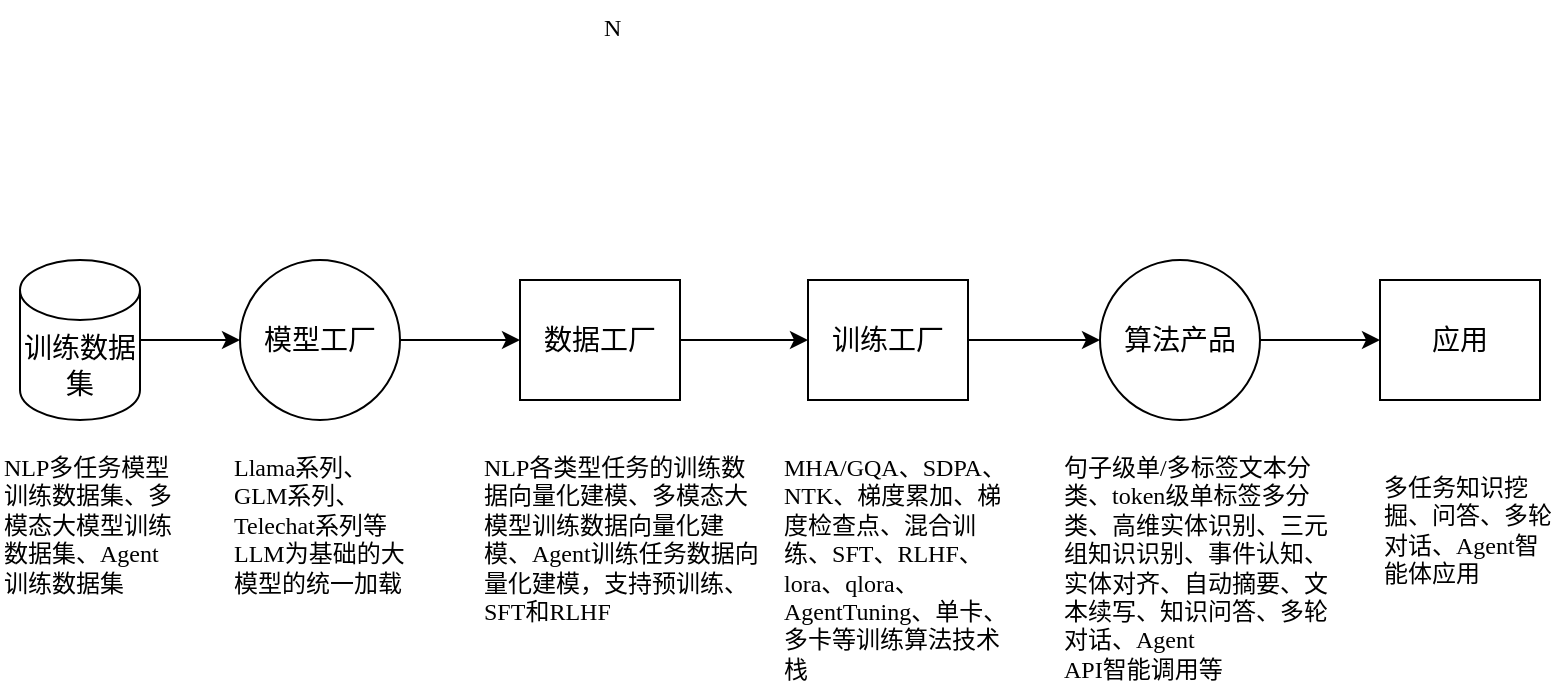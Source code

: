 <mxfile version="24.1.0" type="github">
  <diagram name="第 1 页" id="WcA9FkUfxV4qfrpExhuk">
    <mxGraphModel dx="1002" dy="577" grid="1" gridSize="10" guides="1" tooltips="1" connect="1" arrows="1" fold="1" page="1" pageScale="1" pageWidth="827" pageHeight="1169" math="0" shadow="0">
      <root>
        <mxCell id="0" />
        <mxCell id="1" parent="0" />
        <mxCell id="rXlfVrTM9umlqktRVRr8-16" value="" style="edgeStyle=orthogonalEdgeStyle;rounded=0;orthogonalLoop=1;jettySize=auto;html=1;" edge="1" parent="1" source="rXlfVrTM9umlqktRVRr8-1" target="rXlfVrTM9umlqktRVRr8-3">
          <mxGeometry relative="1" as="geometry" />
        </mxCell>
        <mxCell id="rXlfVrTM9umlqktRVRr8-1" value="&lt;p style=&quot;margin-top: 0pt; margin-bottom: 0pt; margin-left: 0in; direction: ltr; unicode-bidi: embed; word-break: normal;&quot;&gt;&lt;font style=&quot;font-size: 14px;&quot;&gt;&lt;span style=&quot;font-family: 等线;&quot;&gt;&lt;font style=&quot;&quot;&gt;训练&lt;/font&gt;&lt;/span&gt;&lt;span style=&quot;font-family: 等线;&quot;&gt;&lt;font style=&quot;&quot;&gt;数据&lt;/font&gt;&lt;/span&gt;集&lt;/font&gt;&lt;/p&gt;" style="shape=cylinder3;whiteSpace=wrap;html=1;boundedLbl=1;backgroundOutline=1;size=15;fillColor=default;" vertex="1" parent="1">
          <mxGeometry x="20" y="180" width="60" height="80" as="geometry" />
        </mxCell>
        <mxCell id="rXlfVrTM9umlqktRVRr8-17" value="" style="edgeStyle=orthogonalEdgeStyle;rounded=0;orthogonalLoop=1;jettySize=auto;html=1;" edge="1" parent="1" source="rXlfVrTM9umlqktRVRr8-3" target="rXlfVrTM9umlqktRVRr8-4">
          <mxGeometry relative="1" as="geometry" />
        </mxCell>
        <mxCell id="rXlfVrTM9umlqktRVRr8-3" value="&lt;span style=&quot;font-size: 14px;&quot;&gt;模型工厂&lt;/span&gt;" style="ellipse;whiteSpace=wrap;html=1;aspect=fixed;fillColor=#FFFFFF;" vertex="1" parent="1">
          <mxGeometry x="130" y="180" width="80" height="80" as="geometry" />
        </mxCell>
        <mxCell id="rXlfVrTM9umlqktRVRr8-18" value="" style="edgeStyle=orthogonalEdgeStyle;rounded=0;orthogonalLoop=1;jettySize=auto;html=1;" edge="1" parent="1" source="rXlfVrTM9umlqktRVRr8-4" target="rXlfVrTM9umlqktRVRr8-5">
          <mxGeometry relative="1" as="geometry" />
        </mxCell>
        <mxCell id="rXlfVrTM9umlqktRVRr8-4" value="&lt;font style=&quot;font-size: 14px;&quot;&gt;数据工厂&lt;/font&gt;" style="rounded=0;whiteSpace=wrap;html=1;" vertex="1" parent="1">
          <mxGeometry x="270" y="190" width="80" height="60" as="geometry" />
        </mxCell>
        <mxCell id="rXlfVrTM9umlqktRVRr8-19" value="" style="edgeStyle=orthogonalEdgeStyle;rounded=0;orthogonalLoop=1;jettySize=auto;html=1;" edge="1" parent="1" source="rXlfVrTM9umlqktRVRr8-5" target="rXlfVrTM9umlqktRVRr8-6">
          <mxGeometry relative="1" as="geometry" />
        </mxCell>
        <mxCell id="rXlfVrTM9umlqktRVRr8-5" value="&lt;font style=&quot;font-size: 14px;&quot;&gt;训练工厂&lt;/font&gt;" style="rounded=0;whiteSpace=wrap;html=1;" vertex="1" parent="1">
          <mxGeometry x="414" y="190" width="80" height="60" as="geometry" />
        </mxCell>
        <mxCell id="rXlfVrTM9umlqktRVRr8-20" value="" style="edgeStyle=orthogonalEdgeStyle;rounded=0;orthogonalLoop=1;jettySize=auto;html=1;" edge="1" parent="1" source="rXlfVrTM9umlqktRVRr8-6" target="rXlfVrTM9umlqktRVRr8-7">
          <mxGeometry relative="1" as="geometry" />
        </mxCell>
        <mxCell id="rXlfVrTM9umlqktRVRr8-6" value="&lt;span style=&quot;font-size: 14px;&quot;&gt;算法产品&lt;/span&gt;" style="ellipse;whiteSpace=wrap;html=1;aspect=fixed;fillColor=#FFFFFF;" vertex="1" parent="1">
          <mxGeometry x="560" y="180" width="80" height="80" as="geometry" />
        </mxCell>
        <mxCell id="rXlfVrTM9umlqktRVRr8-7" value="&lt;span style=&quot;font-size: 14px;&quot;&gt;应用&lt;/span&gt;" style="rounded=0;whiteSpace=wrap;html=1;" vertex="1" parent="1">
          <mxGeometry x="700" y="190" width="80" height="60" as="geometry" />
        </mxCell>
        <mxCell id="rXlfVrTM9umlqktRVRr8-9" value="&lt;p style=&quot;language:zh-CN;margin-top:0pt;margin-bottom:0pt;margin-left:0in;&lt;br/&gt;text-align:center;direction:ltr;unicode-bidi:embed;mso-line-break-override:&lt;br/&gt;none;word-break:normal;punctuation-wrap:hanging&quot;&gt;&lt;font style=&quot;font-size: 12px;&quot;&gt;&lt;span style=&quot;font-family: 等线;&quot;&gt;NLP&lt;/span&gt;&lt;span style=&quot;font-family: 等线;&quot;&gt;多任务模型训练数据集、多模态大模型训练数据集、&lt;/span&gt;&lt;span style=&quot;font-family: 等线;&quot;&gt;Agent&lt;/span&gt;&lt;span style=&quot;font-family: 等线;&quot;&gt;训练数据集&lt;/span&gt;&lt;/font&gt;&lt;/p&gt;" style="text;whiteSpace=wrap;html=1;" vertex="1" parent="1">
          <mxGeometry x="10" y="270" width="90" height="40" as="geometry" />
        </mxCell>
        <mxCell id="rXlfVrTM9umlqktRVRr8-10" value="&lt;p style=&quot;language:zh-CN;margin-top:0pt;margin-bottom:0pt;margin-left:0in;&lt;br/&gt;text-align:center;direction:ltr;unicode-bidi:embed;mso-line-break-override:&lt;br/&gt;none;word-break:normal;punctuation-wrap:hanging&quot;&gt;&lt;font style=&quot;font-size: 12px;&quot;&gt;&lt;span style=&quot;font-family: 等线;&quot;&gt;Llama&lt;/span&gt;&lt;span style=&quot;font-family: 等线;&quot;&gt;系列、&lt;/span&gt;&lt;span style=&quot;font-family: 等线;&quot;&gt;GLM&lt;/span&gt;&lt;span style=&quot;font-family: 等线;&quot;&gt;系列、&lt;/span&gt;&lt;span style=&quot;font-family: 等线;&quot;&gt;Telechat&lt;/span&gt;&lt;span style=&quot;font-family: 等线;&quot;&gt;系列等&lt;/span&gt;&lt;span style=&quot;font-family: 等线;&quot;&gt;LLM&lt;/span&gt;&lt;span style=&quot;font-family: 等线;&quot;&gt;为基础的大模型的统一加载&lt;/span&gt;&lt;/font&gt;&lt;/p&gt;" style="text;whiteSpace=wrap;html=1;" vertex="1" parent="1">
          <mxGeometry x="125" y="270" width="95" height="40" as="geometry" />
        </mxCell>
        <mxCell id="rXlfVrTM9umlqktRVRr8-11" value="&lt;p style=&quot;language:zh-CN;margin-top:0pt;margin-bottom:0pt;margin-left:0in;&lt;br/&gt;text-align:center;direction:ltr;unicode-bidi:embed;mso-line-break-override:&lt;br/&gt;none;word-break:normal;punctuation-wrap:hanging&quot;&gt;&lt;font style=&quot;font-size: 12px;&quot;&gt;&lt;span style=&quot;font-family: 等线;&quot;&gt;NLP&lt;/span&gt;&lt;span style=&quot;font-family: 等线;&quot;&gt;各类型任务的训练数据向量化建模、多模态大模型训练数据向量化建模、&lt;/span&gt;&lt;span style=&quot;font-family: 等线;&quot;&gt;Agent&lt;/span&gt;&lt;span style=&quot;font-family: 等线;&quot;&gt;训练任务数据向量化建模，支持预训练、&lt;/span&gt;&lt;span style=&quot;font-family: 等线;&quot;&gt;SFT&lt;/span&gt;&lt;span style=&quot;font-family: 等线;&quot;&gt;和&lt;/span&gt;&lt;span style=&quot;font-family: 等线;&quot;&gt;RLHF&lt;/span&gt;&lt;/font&gt;&lt;/p&gt;" style="text;whiteSpace=wrap;html=1;" vertex="1" parent="1">
          <mxGeometry x="250" y="270" width="140" height="40" as="geometry" />
        </mxCell>
        <mxCell id="rXlfVrTM9umlqktRVRr8-12" value="&lt;p style=&quot;language:zh-CN;margin-top:0pt;margin-bottom:0pt;margin-left:0in;&lt;br/&gt;text-align:center;direction:ltr;unicode-bidi:embed;mso-line-break-override:&lt;br/&gt;none;word-break:normal;punctuation-wrap:hanging&quot;&gt;&lt;font style=&quot;font-size: 12px;&quot;&gt;&lt;span style=&quot;font-family: 等线;&quot;&gt;句子级单&lt;/span&gt;&lt;span style=&quot;font-family: 等线;&quot;&gt;/&lt;/span&gt;&lt;span style=&quot;font-family: 等线;&quot;&gt;多标签文本分类、&lt;/span&gt;&lt;span style=&quot;font-family: 等线;&quot;&gt;token&lt;/span&gt;&lt;span style=&quot;font-family: 等线;&quot;&gt;级单标签多分类、高维实体识别、三元组知识识别、事件认知、实体对齐、自动摘要、文本续写、知识问答、多轮对话、&lt;/span&gt;&lt;span style=&quot;font-family: 等线;&quot;&gt;Agent&lt;/span&gt;&lt;span style=&quot;font-family: 等线;&quot;&gt;&lt;br/&gt;&lt;/span&gt;&lt;span style=&quot;font-family: 等线;&quot;&gt;API&lt;/span&gt;&lt;span style=&quot;font-family: 等线;&quot;&gt;智能调用等&lt;/span&gt;&lt;/font&gt;&lt;/p&gt;" style="text;whiteSpace=wrap;html=1;" vertex="1" parent="1">
          <mxGeometry x="540" y="270" width="140" height="40" as="geometry" />
        </mxCell>
        <mxCell id="rXlfVrTM9umlqktRVRr8-13" value="&lt;p style=&quot;language:zh-CN;margin-top:0pt;margin-bottom:0pt;margin-left:0in;&lt;br/&gt;text-align:center;direction:ltr;unicode-bidi:embed;mso-line-break-override:&lt;br/&gt;none;word-break:normal;punctuation-wrap:hanging&quot;&gt;&lt;font style=&quot;font-size: 12px;&quot;&gt;&lt;span style=&quot;font-family: 等线;&quot;&gt;MHA/GQA&lt;/span&gt;&lt;span style=&quot;font-family: 等线;&quot;&gt;、&lt;/span&gt;&lt;span style=&quot;font-family: 等线;&quot;&gt;SDPA&lt;/span&gt;&lt;span style=&quot;font-family: 等线;&quot;&gt;、&lt;/span&gt;&lt;span style=&quot;font-family: 等线;&quot;&gt;NTK&lt;/span&gt;&lt;span style=&quot;font-family: 等线;&quot;&gt;、梯度累加、梯度检查点、混合训练、&lt;/span&gt;&lt;span style=&quot;font-family: 等线;&quot;&gt;SFT&lt;/span&gt;&lt;span style=&quot;font-family: 等线;&quot;&gt;、&lt;/span&gt;&lt;span style=&quot;font-family: 等线;&quot;&gt;RLHF&lt;/span&gt;&lt;span style=&quot;font-family: 等线;&quot;&gt;、&lt;/span&gt;&lt;span style=&quot;font-family: 等线;&quot;&gt;lora&lt;/span&gt;&lt;span style=&quot;font-family: 等线;&quot;&gt;、&lt;/span&gt;&lt;span style=&quot;font-family: 等线;&quot;&gt;qlora&lt;/span&gt;&lt;span style=&quot;font-family: 等线;&quot;&gt;、&lt;/span&gt;&lt;span style=&quot;font-family: 等线;&quot;&gt;AgentTuning&lt;/span&gt;&lt;span style=&quot;font-family: 等线;&quot;&gt;、单卡、多卡等训练算法技术栈&lt;/span&gt;&lt;/font&gt;&lt;/p&gt;" style="text;whiteSpace=wrap;html=1;" vertex="1" parent="1">
          <mxGeometry x="400" y="270" width="120" height="80" as="geometry" />
        </mxCell>
        <mxCell id="rXlfVrTM9umlqktRVRr8-14" value="&lt;p style=&quot;language:zh-CN;margin-top:0pt;margin-bottom:0pt;margin-left:0in;&lt;br/&gt;text-align:center;direction:ltr;unicode-bidi:embed;mso-line-break-override:&lt;br/&gt;none;word-break:normal;punctuation-wrap:hanging&quot;&gt;&lt;font face=&quot;等线&quot;&gt;多任务知识挖掘、问答、多轮对话、Agent智能体应用&lt;/font&gt;&lt;/p&gt;" style="text;whiteSpace=wrap;html=1;" vertex="1" parent="1">
          <mxGeometry x="700" y="280" width="90" height="40" as="geometry" />
        </mxCell>
        <mxCell id="rXlfVrTM9umlqktRVRr8-15" value="&lt;p style=&quot;language:zh-CN;margin-top:0pt;margin-bottom:0pt;margin-left:0in;&lt;br/&gt;text-align:center;direction:ltr;unicode-bidi:embed;mso-line-break-override:&lt;br/&gt;none;word-break:normal;punctuation-wrap:hanging&quot;&gt;&lt;font style=&quot;font-size: 12px;&quot;&gt;&lt;span style=&quot;font-family: 等线;&quot;&gt;N&lt;/span&gt;&lt;/font&gt;&lt;/p&gt;" style="text;whiteSpace=wrap;html=1;" vertex="1" parent="1">
          <mxGeometry x="310" y="50" width="90" height="40" as="geometry" />
        </mxCell>
      </root>
    </mxGraphModel>
  </diagram>
</mxfile>
